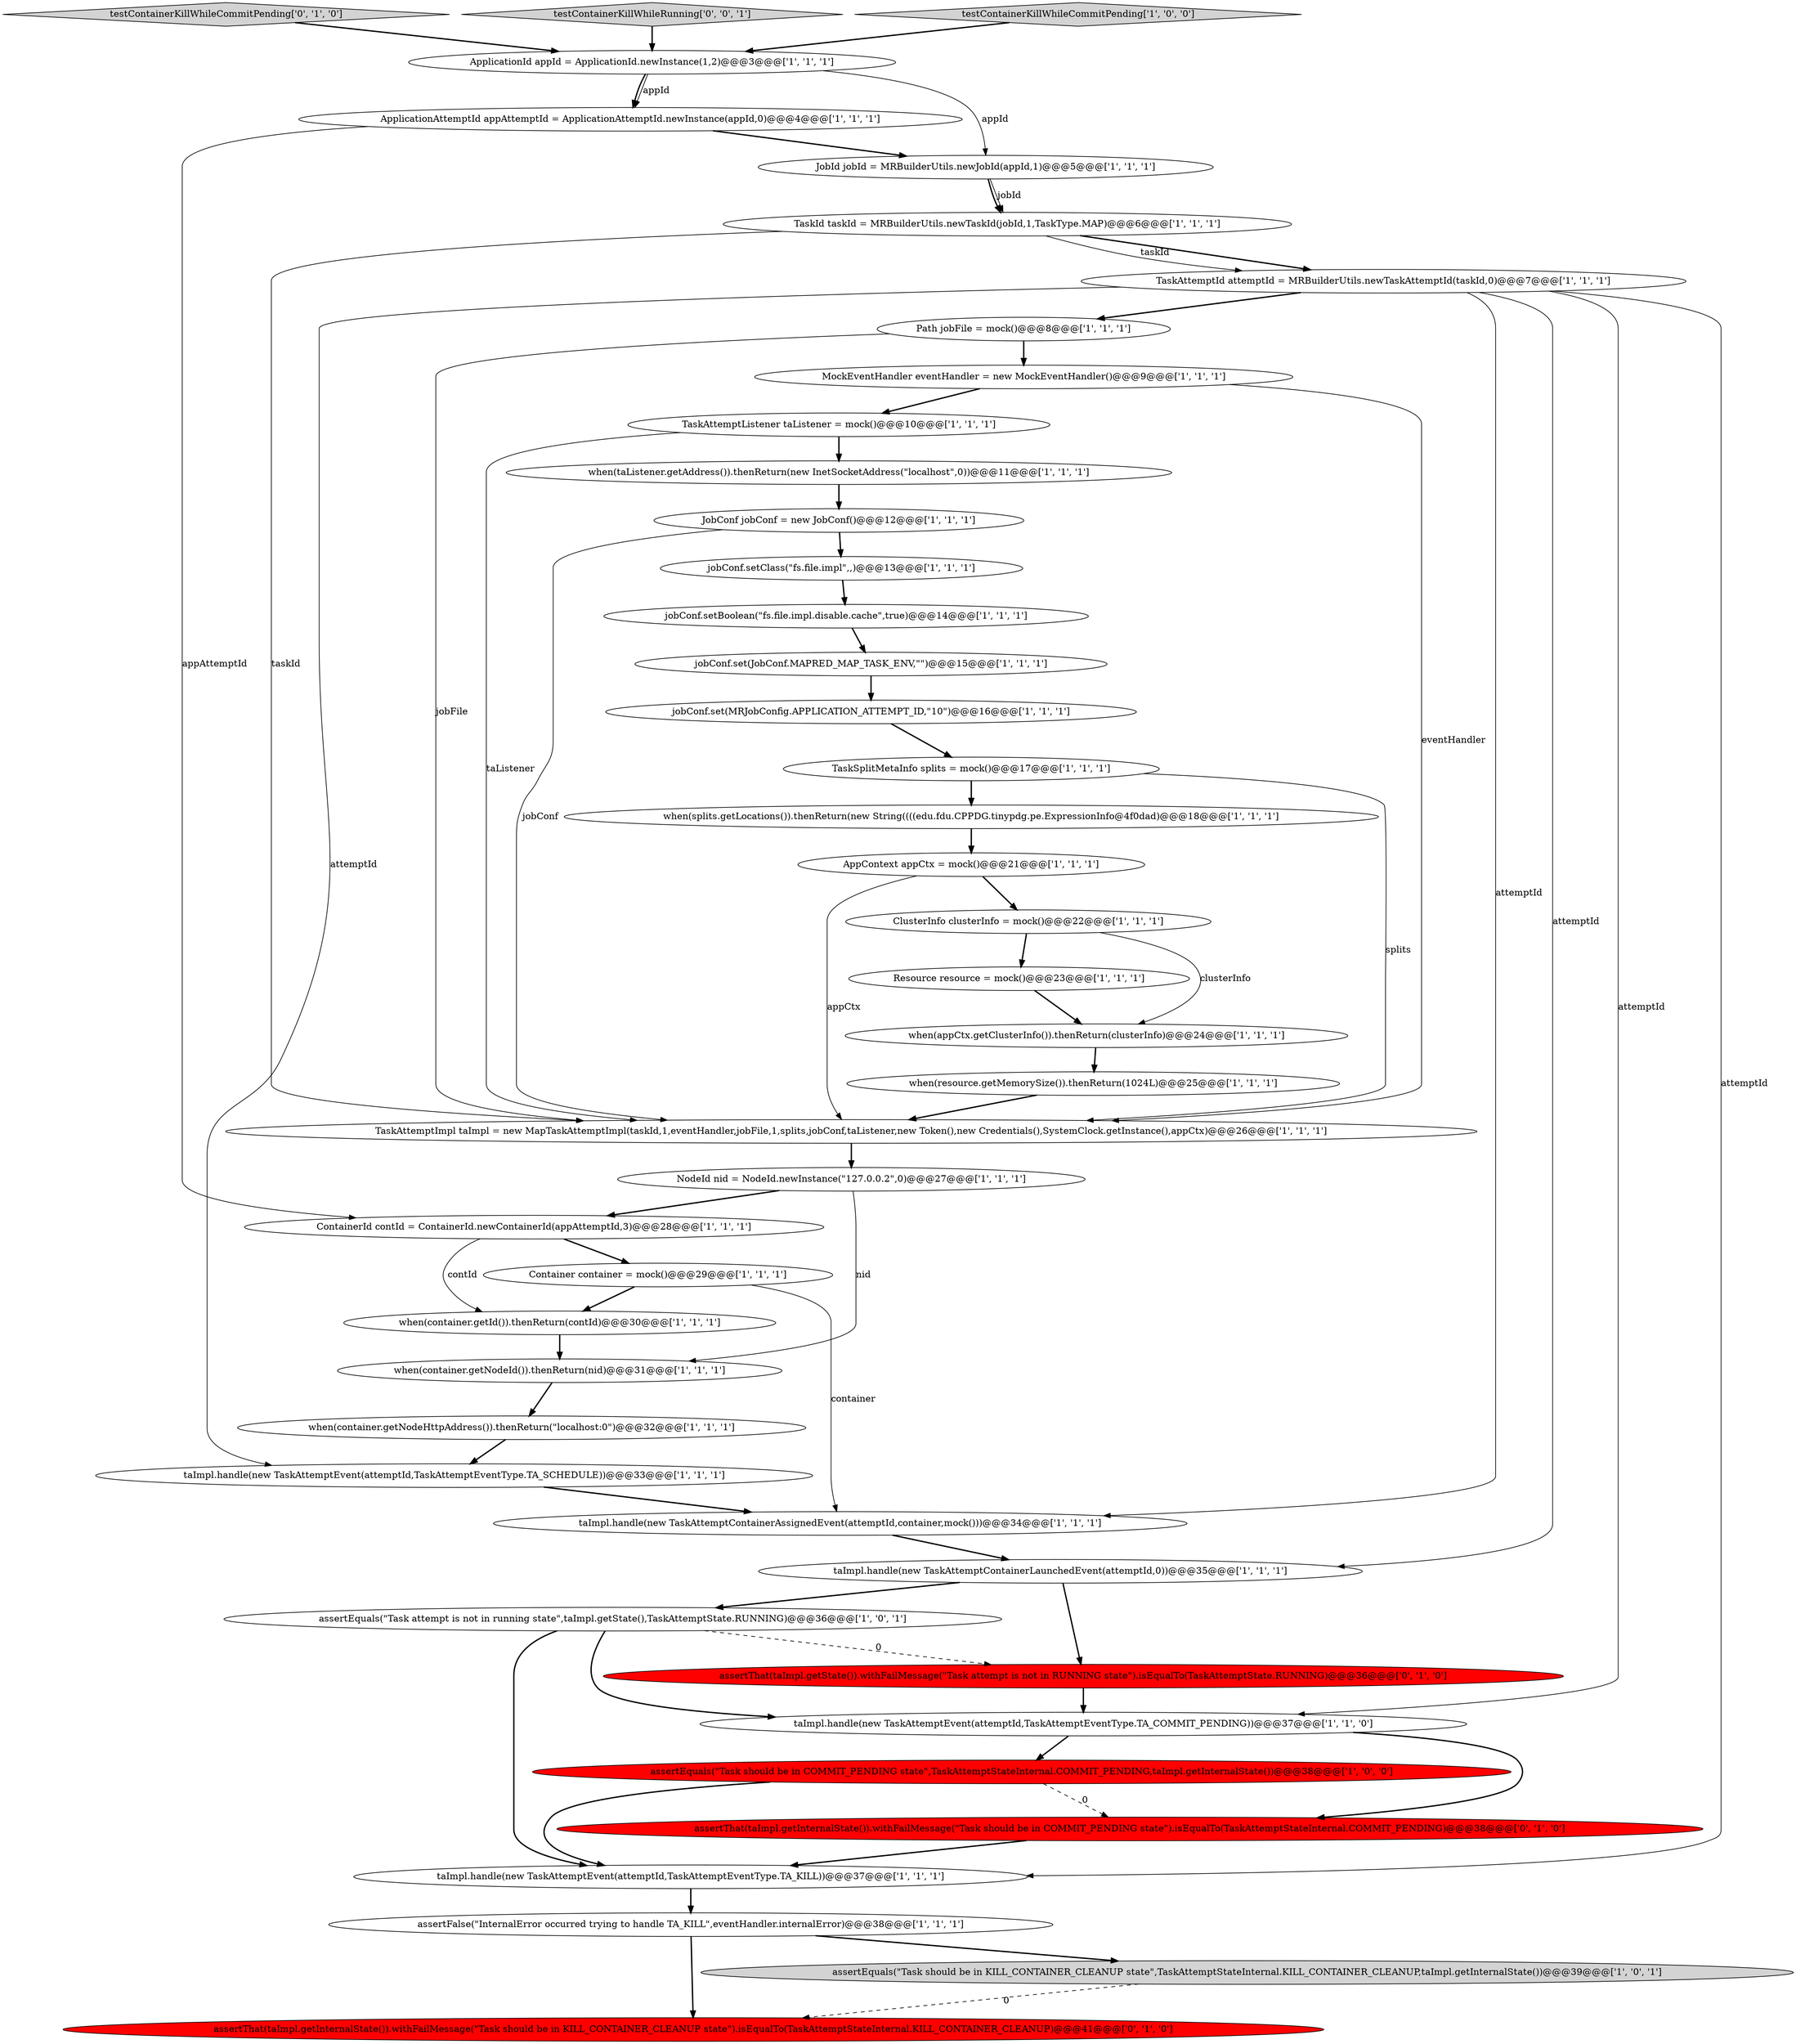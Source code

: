 digraph {
34 [style = filled, label = "assertEquals(\"Task attempt is not in running state\",taImpl.getState(),TaskAttemptState.RUNNING)@@@36@@@['1', '0', '1']", fillcolor = white, shape = ellipse image = "AAA0AAABBB1BBB"];
36 [style = filled, label = "taImpl.handle(new TaskAttemptContainerLaunchedEvent(attemptId,0))@@@35@@@['1', '1', '1']", fillcolor = white, shape = ellipse image = "AAA0AAABBB1BBB"];
13 [style = filled, label = "JobId jobId = MRBuilderUtils.newJobId(appId,1)@@@5@@@['1', '1', '1']", fillcolor = white, shape = ellipse image = "AAA0AAABBB1BBB"];
32 [style = filled, label = "taImpl.handle(new TaskAttemptEvent(attemptId,TaskAttemptEventType.TA_SCHEDULE))@@@33@@@['1', '1', '1']", fillcolor = white, shape = ellipse image = "AAA0AAABBB1BBB"];
26 [style = filled, label = "assertEquals(\"Task should be in COMMIT_PENDING state\",TaskAttemptStateInternal.COMMIT_PENDING,taImpl.getInternalState())@@@38@@@['1', '0', '0']", fillcolor = red, shape = ellipse image = "AAA1AAABBB1BBB"];
8 [style = filled, label = "taImpl.handle(new TaskAttemptContainerAssignedEvent(attemptId,container,mock()))@@@34@@@['1', '1', '1']", fillcolor = white, shape = ellipse image = "AAA0AAABBB1BBB"];
35 [style = filled, label = "JobConf jobConf = new JobConf()@@@12@@@['1', '1', '1']", fillcolor = white, shape = ellipse image = "AAA0AAABBB1BBB"];
41 [style = filled, label = "assertThat(taImpl.getInternalState()).withFailMessage(\"Task should be in KILL_CONTAINER_CLEANUP state\").isEqualTo(TaskAttemptStateInternal.KILL_CONTAINER_CLEANUP)@@@41@@@['0', '1', '0']", fillcolor = red, shape = ellipse image = "AAA1AAABBB2BBB"];
1 [style = filled, label = "taImpl.handle(new TaskAttemptEvent(attemptId,TaskAttemptEventType.TA_KILL))@@@37@@@['1', '1', '1']", fillcolor = white, shape = ellipse image = "AAA0AAABBB1BBB"];
3 [style = filled, label = "MockEventHandler eventHandler = new MockEventHandler()@@@9@@@['1', '1', '1']", fillcolor = white, shape = ellipse image = "AAA0AAABBB1BBB"];
18 [style = filled, label = "jobConf.setBoolean(\"fs.file.impl.disable.cache\",true)@@@14@@@['1', '1', '1']", fillcolor = white, shape = ellipse image = "AAA0AAABBB1BBB"];
14 [style = filled, label = "when(container.getNodeId()).thenReturn(nid)@@@31@@@['1', '1', '1']", fillcolor = white, shape = ellipse image = "AAA0AAABBB1BBB"];
27 [style = filled, label = "assertFalse(\"InternalError occurred trying to handle TA_KILL\",eventHandler.internalError)@@@38@@@['1', '1', '1']", fillcolor = white, shape = ellipse image = "AAA0AAABBB1BBB"];
21 [style = filled, label = "jobConf.setClass(\"fs.file.impl\",,)@@@13@@@['1', '1', '1']", fillcolor = white, shape = ellipse image = "AAA0AAABBB1BBB"];
5 [style = filled, label = "TaskSplitMetaInfo splits = mock()@@@17@@@['1', '1', '1']", fillcolor = white, shape = ellipse image = "AAA0AAABBB1BBB"];
24 [style = filled, label = "ContainerId contId = ContainerId.newContainerId(appAttemptId,3)@@@28@@@['1', '1', '1']", fillcolor = white, shape = ellipse image = "AAA0AAABBB1BBB"];
9 [style = filled, label = "Container container = mock()@@@29@@@['1', '1', '1']", fillcolor = white, shape = ellipse image = "AAA0AAABBB1BBB"];
19 [style = filled, label = "jobConf.set(MRJobConfig.APPLICATION_ATTEMPT_ID,\"10\")@@@16@@@['1', '1', '1']", fillcolor = white, shape = ellipse image = "AAA0AAABBB1BBB"];
30 [style = filled, label = "jobConf.set(JobConf.MAPRED_MAP_TASK_ENV,\"\")@@@15@@@['1', '1', '1']", fillcolor = white, shape = ellipse image = "AAA0AAABBB1BBB"];
20 [style = filled, label = "assertEquals(\"Task should be in KILL_CONTAINER_CLEANUP state\",TaskAttemptStateInternal.KILL_CONTAINER_CLEANUP,taImpl.getInternalState())@@@39@@@['1', '0', '1']", fillcolor = lightgray, shape = ellipse image = "AAA0AAABBB1BBB"];
15 [style = filled, label = "when(taListener.getAddress()).thenReturn(new InetSocketAddress(\"localhost\",0))@@@11@@@['1', '1', '1']", fillcolor = white, shape = ellipse image = "AAA0AAABBB1BBB"];
17 [style = filled, label = "when(splits.getLocations()).thenReturn(new String((((edu.fdu.CPPDG.tinypdg.pe.ExpressionInfo@4f0dad)@@@18@@@['1', '1', '1']", fillcolor = white, shape = ellipse image = "AAA0AAABBB1BBB"];
7 [style = filled, label = "TaskAttemptId attemptId = MRBuilderUtils.newTaskAttemptId(taskId,0)@@@7@@@['1', '1', '1']", fillcolor = white, shape = ellipse image = "AAA0AAABBB1BBB"];
22 [style = filled, label = "when(appCtx.getClusterInfo()).thenReturn(clusterInfo)@@@24@@@['1', '1', '1']", fillcolor = white, shape = ellipse image = "AAA0AAABBB1BBB"];
29 [style = filled, label = "ClusterInfo clusterInfo = mock()@@@22@@@['1', '1', '1']", fillcolor = white, shape = ellipse image = "AAA0AAABBB1BBB"];
16 [style = filled, label = "Resource resource = mock()@@@23@@@['1', '1', '1']", fillcolor = white, shape = ellipse image = "AAA0AAABBB1BBB"];
10 [style = filled, label = "Path jobFile = mock()@@@8@@@['1', '1', '1']", fillcolor = white, shape = ellipse image = "AAA0AAABBB1BBB"];
12 [style = filled, label = "ApplicationId appId = ApplicationId.newInstance(1,2)@@@3@@@['1', '1', '1']", fillcolor = white, shape = ellipse image = "AAA0AAABBB1BBB"];
40 [style = filled, label = "testContainerKillWhileCommitPending['0', '1', '0']", fillcolor = lightgray, shape = diamond image = "AAA0AAABBB2BBB"];
2 [style = filled, label = "TaskAttemptListener taListener = mock()@@@10@@@['1', '1', '1']", fillcolor = white, shape = ellipse image = "AAA0AAABBB1BBB"];
4 [style = filled, label = "NodeId nid = NodeId.newInstance(\"127.0.0.2\",0)@@@27@@@['1', '1', '1']", fillcolor = white, shape = ellipse image = "AAA0AAABBB1BBB"];
42 [style = filled, label = "testContainerKillWhileRunning['0', '0', '1']", fillcolor = lightgray, shape = diamond image = "AAA0AAABBB3BBB"];
0 [style = filled, label = "ApplicationAttemptId appAttemptId = ApplicationAttemptId.newInstance(appId,0)@@@4@@@['1', '1', '1']", fillcolor = white, shape = ellipse image = "AAA0AAABBB1BBB"];
39 [style = filled, label = "assertThat(taImpl.getInternalState()).withFailMessage(\"Task should be in COMMIT_PENDING state\").isEqualTo(TaskAttemptStateInternal.COMMIT_PENDING)@@@38@@@['0', '1', '0']", fillcolor = red, shape = ellipse image = "AAA1AAABBB2BBB"];
11 [style = filled, label = "TaskAttemptImpl taImpl = new MapTaskAttemptImpl(taskId,1,eventHandler,jobFile,1,splits,jobConf,taListener,new Token(),new Credentials(),SystemClock.getInstance(),appCtx)@@@26@@@['1', '1', '1']", fillcolor = white, shape = ellipse image = "AAA0AAABBB1BBB"];
6 [style = filled, label = "AppContext appCtx = mock()@@@21@@@['1', '1', '1']", fillcolor = white, shape = ellipse image = "AAA0AAABBB1BBB"];
33 [style = filled, label = "taImpl.handle(new TaskAttemptEvent(attemptId,TaskAttemptEventType.TA_COMMIT_PENDING))@@@37@@@['1', '1', '0']", fillcolor = white, shape = ellipse image = "AAA0AAABBB1BBB"];
25 [style = filled, label = "when(container.getId()).thenReturn(contId)@@@30@@@['1', '1', '1']", fillcolor = white, shape = ellipse image = "AAA0AAABBB1BBB"];
38 [style = filled, label = "assertThat(taImpl.getState()).withFailMessage(\"Task attempt is not in RUNNING state\").isEqualTo(TaskAttemptState.RUNNING)@@@36@@@['0', '1', '0']", fillcolor = red, shape = ellipse image = "AAA1AAABBB2BBB"];
31 [style = filled, label = "when(resource.getMemorySize()).thenReturn(1024L)@@@25@@@['1', '1', '1']", fillcolor = white, shape = ellipse image = "AAA0AAABBB1BBB"];
37 [style = filled, label = "when(container.getNodeHttpAddress()).thenReturn(\"localhost:0\")@@@32@@@['1', '1', '1']", fillcolor = white, shape = ellipse image = "AAA0AAABBB1BBB"];
23 [style = filled, label = "testContainerKillWhileCommitPending['1', '0', '0']", fillcolor = lightgray, shape = diamond image = "AAA0AAABBB1BBB"];
28 [style = filled, label = "TaskId taskId = MRBuilderUtils.newTaskId(jobId,1,TaskType.MAP)@@@6@@@['1', '1', '1']", fillcolor = white, shape = ellipse image = "AAA0AAABBB1BBB"];
10->11 [style = solid, label="jobFile"];
4->24 [style = bold, label=""];
35->11 [style = solid, label="jobConf"];
4->14 [style = solid, label="nid"];
0->13 [style = bold, label=""];
36->34 [style = bold, label=""];
34->38 [style = dashed, label="0"];
17->6 [style = bold, label=""];
29->22 [style = solid, label="clusterInfo"];
7->10 [style = bold, label=""];
7->1 [style = solid, label="attemptId"];
34->1 [style = bold, label=""];
26->1 [style = bold, label=""];
11->4 [style = bold, label=""];
34->33 [style = bold, label=""];
1->27 [style = bold, label=""];
12->13 [style = solid, label="appId"];
28->7 [style = bold, label=""];
22->31 [style = bold, label=""];
18->30 [style = bold, label=""];
10->3 [style = bold, label=""];
7->8 [style = solid, label="attemptId"];
25->14 [style = bold, label=""];
42->12 [style = bold, label=""];
16->22 [style = bold, label=""];
5->17 [style = bold, label=""];
12->0 [style = bold, label=""];
12->0 [style = solid, label="appId"];
7->32 [style = solid, label="attemptId"];
35->21 [style = bold, label=""];
21->18 [style = bold, label=""];
6->11 [style = solid, label="appCtx"];
9->8 [style = solid, label="container"];
15->35 [style = bold, label=""];
6->29 [style = bold, label=""];
7->33 [style = solid, label="attemptId"];
31->11 [style = bold, label=""];
33->26 [style = bold, label=""];
19->5 [style = bold, label=""];
2->11 [style = solid, label="taListener"];
30->19 [style = bold, label=""];
40->12 [style = bold, label=""];
26->39 [style = dashed, label="0"];
8->36 [style = bold, label=""];
32->8 [style = bold, label=""];
33->39 [style = bold, label=""];
3->2 [style = bold, label=""];
20->41 [style = dashed, label="0"];
28->11 [style = solid, label="taskId"];
9->25 [style = bold, label=""];
2->15 [style = bold, label=""];
27->41 [style = bold, label=""];
28->7 [style = solid, label="taskId"];
37->32 [style = bold, label=""];
39->1 [style = bold, label=""];
13->28 [style = solid, label="jobId"];
23->12 [style = bold, label=""];
36->38 [style = bold, label=""];
7->36 [style = solid, label="attemptId"];
38->33 [style = bold, label=""];
3->11 [style = solid, label="eventHandler"];
5->11 [style = solid, label="splits"];
0->24 [style = solid, label="appAttemptId"];
24->25 [style = solid, label="contId"];
29->16 [style = bold, label=""];
27->20 [style = bold, label=""];
24->9 [style = bold, label=""];
13->28 [style = bold, label=""];
14->37 [style = bold, label=""];
}
